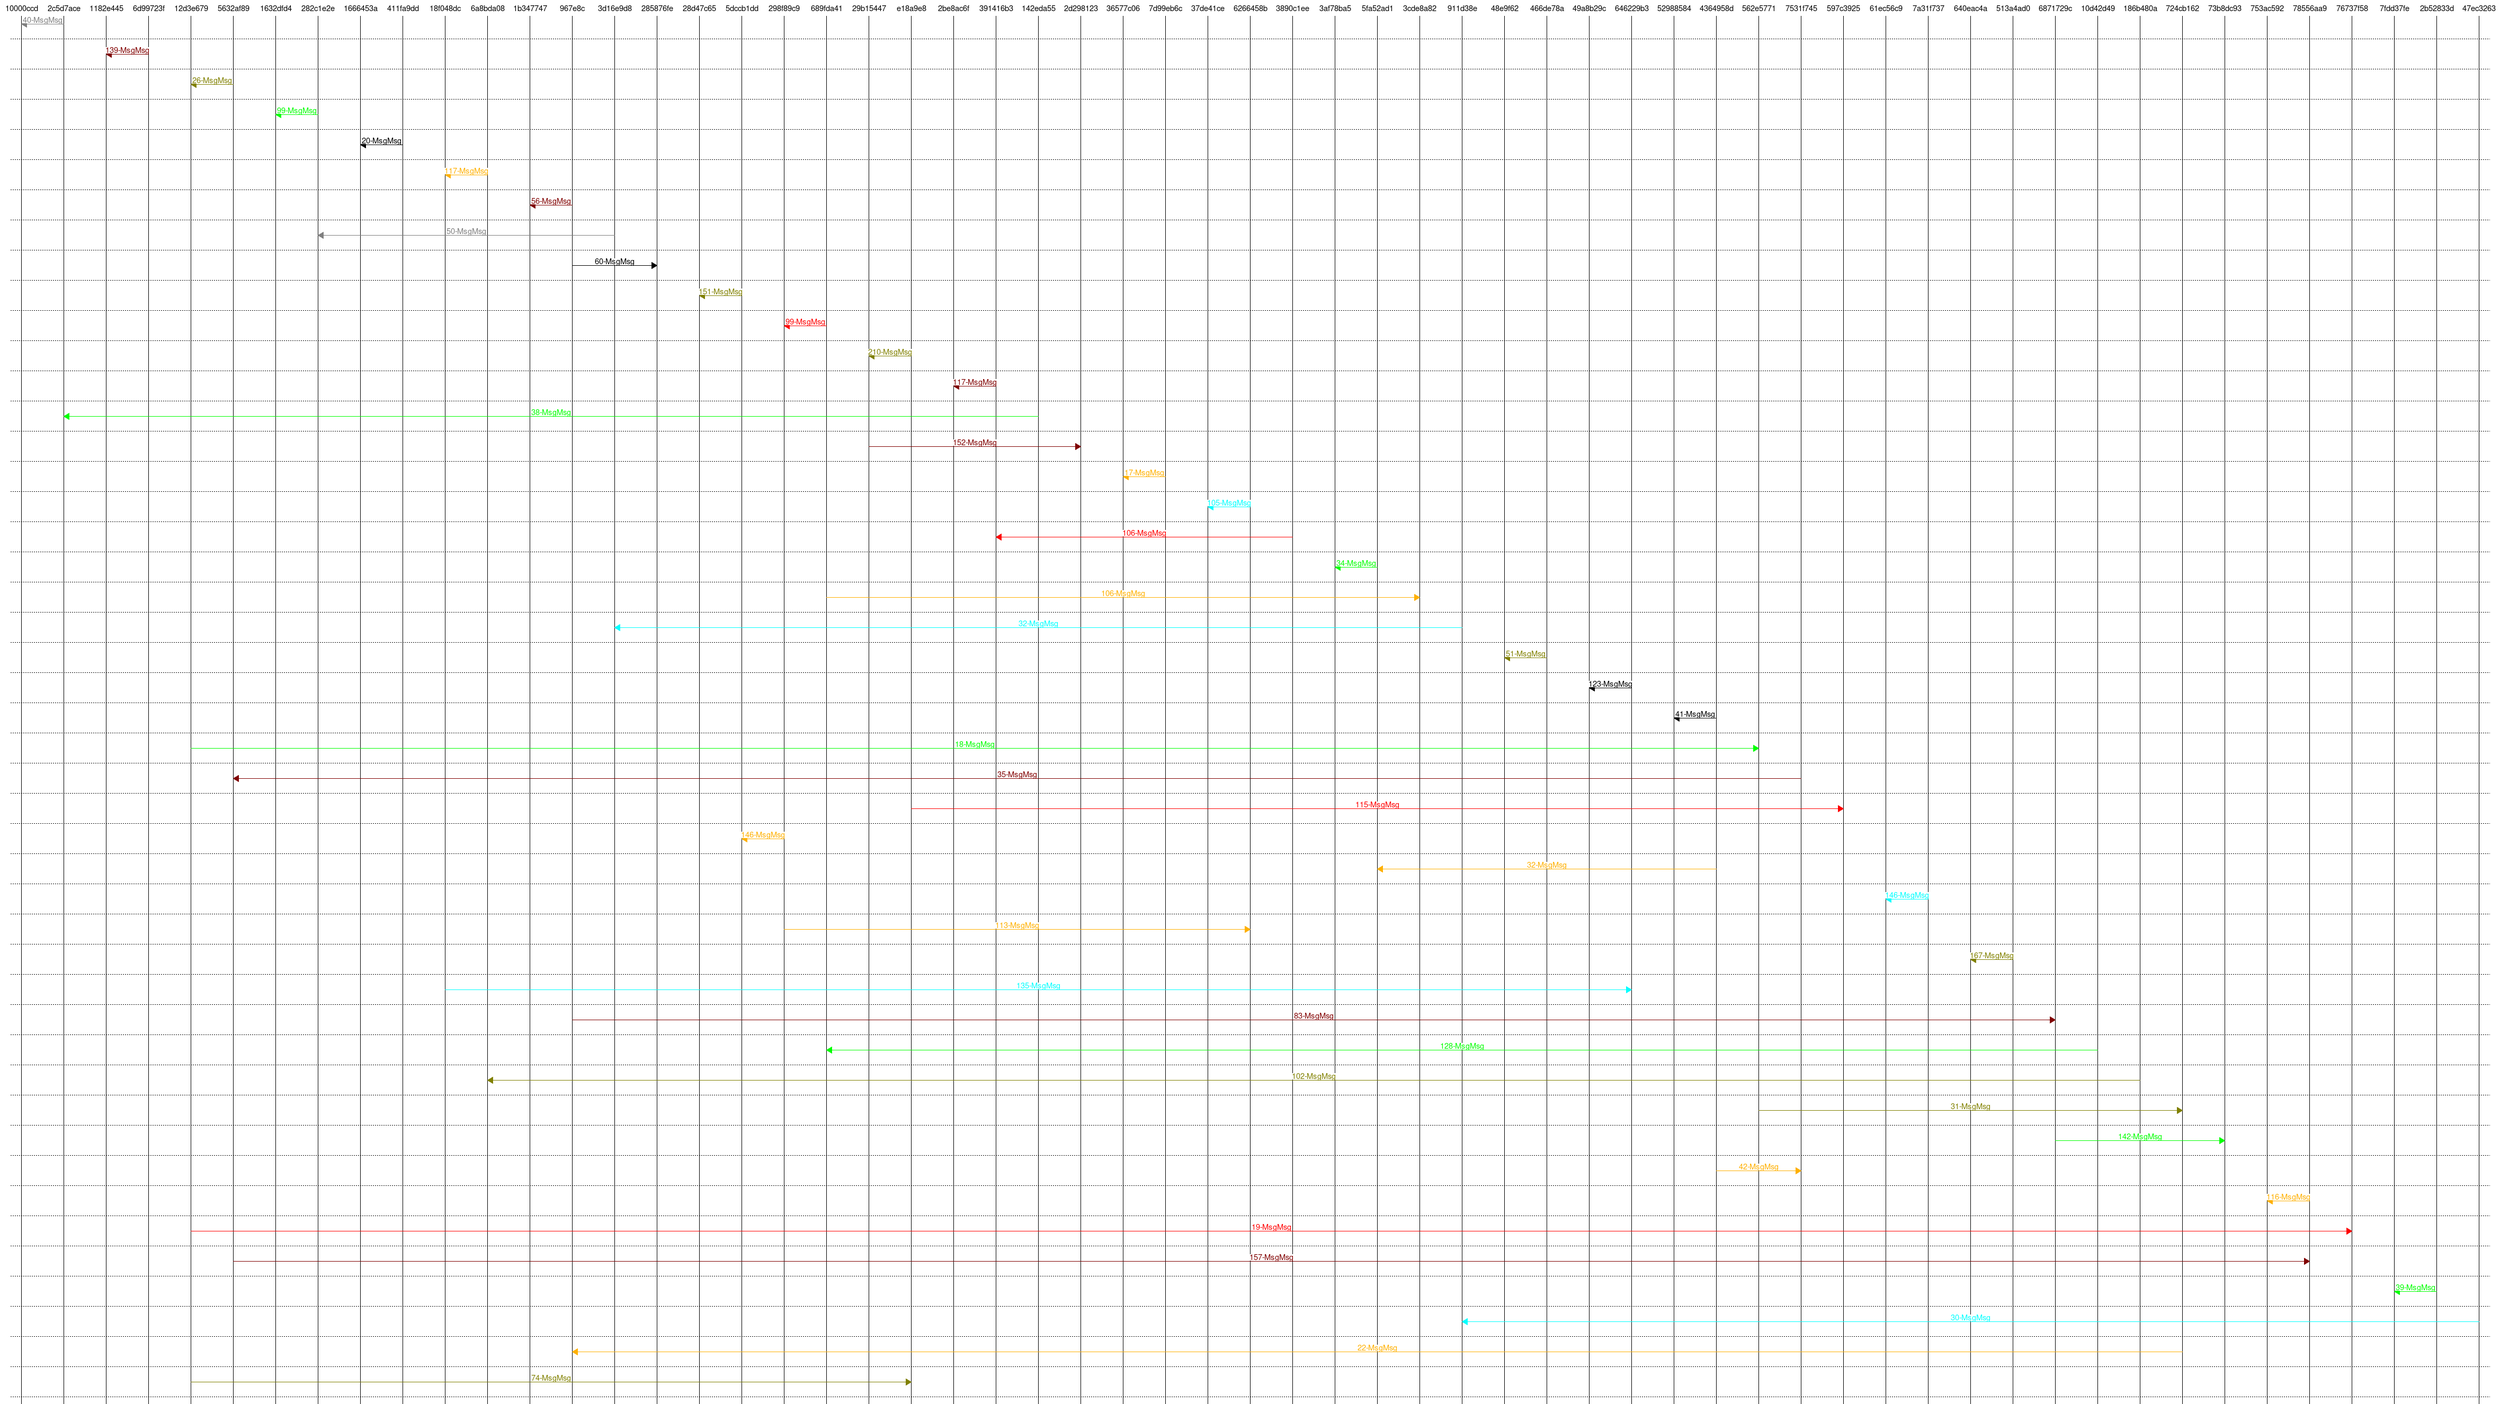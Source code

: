 msc { 
10000ccd,2c5d7ace,1182e445,6d99723f,12d3e679,5632af89,1632dfd4,282c1e2e,1666453a,411fa9dd,18f048dc,6a8bda08,1b347747,967e8c,3d16e9d8,285876fe,28d47c65,5dccb1dd,298f89c9,689fda41,29b15447,e18a9e8,2be8ac6f,391416b3,142eda55,2d298123,36577c06,7d99eb6c,37de41ce,6266458b,3890c1ee,3af78ba5,5fa52ad1,3cde8a82,911d38e,48e9f62,466de78a,49a8b29c,646229b3,52988584,4364958d,562e5771,7531f745,597c3925,61ec56c9,7a31f737,640eac4a,513a4ad0,6871729c,10d42d49,186b480a,724cb162,73b8dc93,753ac592,78556aa9,76737f58,7fdd37fe,2b52833d,47ec3263;

2c5d7ace=>10000ccd [label="40-MsgMsg", textcolor="gray", linecolor="gray"];
---;
6d99723f=>1182e445 [label="139-MsgMsg", textcolor="maroon", linecolor="maroon"];
---;
5632af89=>12d3e679 [label="26-MsgMsg", textcolor="olive", linecolor="olive"];
---;
282c1e2e=>1632dfd4 [label="99-MsgMsg", textcolor="green", linecolor="green"];
---;
411fa9dd=>1666453a [label="20-MsgMsg", textcolor="black", linecolor="black"];
---;
6a8bda08=>18f048dc [label="117-MsgMsg", textcolor="orange", linecolor="orange"];
---;
967e8c=>1b347747 [label="56-MsgMsg", textcolor="maroon", linecolor="maroon"];
---;
3d16e9d8=>282c1e2e [label="50-MsgMsg", textcolor="gray", linecolor="gray"];
---;
967e8c=>285876fe [label="60-MsgMsg", textcolor="black", linecolor="black"];
---;
5dccb1dd=>28d47c65 [label="151-MsgMsg", textcolor="olive", linecolor="olive"];
---;
689fda41=>298f89c9 [label="99-MsgMsg", textcolor="red", linecolor="red"];
---;
e18a9e8=>29b15447 [label="210-MsgMsg", textcolor="olive", linecolor="olive"];
---;
391416b3=>2be8ac6f [label="117-MsgMsg", textcolor="maroon", linecolor="maroon"];
---;
142eda55=>2c5d7ace [label="38-MsgMsg", textcolor="green", linecolor="green"];
---;
29b15447=>2d298123 [label="152-MsgMsg", textcolor="maroon", linecolor="maroon"];
---;
7d99eb6c=>36577c06 [label="17-MsgMsg", textcolor="orange", linecolor="orange"];
---;
6266458b=>37de41ce [label="105-MsgMsg", textcolor="aqua", linecolor="aqua"];
---;
3890c1ee=>391416b3 [label="106-MsgMsg", textcolor="red", linecolor="red"];
---;
5fa52ad1=>3af78ba5 [label="34-MsgMsg", textcolor="green", linecolor="green"];
---;
689fda41=>3cde8a82 [label="106-MsgMsg", textcolor="orange", linecolor="orange"];
---;
911d38e=>3d16e9d8 [label="32-MsgMsg", textcolor="aqua", linecolor="aqua"];
---;
466de78a=>48e9f62 [label="51-MsgMsg", textcolor="olive", linecolor="olive"];
---;
646229b3=>49a8b29c [label="123-MsgMsg", textcolor="black", linecolor="black"];
---;
4364958d=>52988584 [label="41-MsgMsg", textcolor="black", linecolor="black"];
---;
12d3e679=>562e5771 [label="18-MsgMsg", textcolor="green", linecolor="green"];
---;
7531f745=>5632af89 [label="35-MsgMsg", textcolor="maroon", linecolor="maroon"];
---;
e18a9e8=>597c3925 [label="115-MsgMsg", textcolor="red", linecolor="red"];
---;
298f89c9=>5dccb1dd [label="146-MsgMsg", textcolor="orange", linecolor="orange"];
---;
4364958d=>5fa52ad1 [label="32-MsgMsg", textcolor="orange", linecolor="orange"];
---;
7a31f737=>61ec56c9 [label="146-MsgMsg", textcolor="aqua", linecolor="aqua"];
---;
298f89c9=>6266458b [label="113-MsgMsg", textcolor="orange", linecolor="orange"];
---;
513a4ad0=>640eac4a [label="167-MsgMsg", textcolor="olive", linecolor="olive"];
---;
18f048dc=>646229b3 [label="135-MsgMsg", textcolor="aqua", linecolor="aqua"];
---;
967e8c=>6871729c [label="83-MsgMsg", textcolor="maroon", linecolor="maroon"];
---;
10d42d49=>689fda41 [label="128-MsgMsg", textcolor="green", linecolor="green"];
---;
186b480a=>6a8bda08 [label="102-MsgMsg", textcolor="olive", linecolor="olive"];
---;
562e5771=>724cb162 [label="31-MsgMsg", textcolor="olive", linecolor="olive"];
---;
6871729c=>73b8dc93 [label="142-MsgMsg", textcolor="green", linecolor="green"];
---;
4364958d=>7531f745 [label="42-MsgMsg", textcolor="orange", linecolor="orange"];
---;
78556aa9=>753ac592 [label="116-MsgMsg", textcolor="orange", linecolor="orange"];
---;
12d3e679=>76737f58 [label="19-MsgMsg", textcolor="red", linecolor="red"];
---;
5632af89=>78556aa9 [label="157-MsgMsg", textcolor="maroon", linecolor="maroon"];
---;
2b52833d=>7fdd37fe [label="39-MsgMsg", textcolor="green", linecolor="green"];
---;
47ec3263=>911d38e [label="30-MsgMsg", textcolor="aqua", linecolor="aqua"];
---;
724cb162=>967e8c [label="22-MsgMsg", textcolor="orange", linecolor="orange"];
---;
12d3e679=>e18a9e8 [label="74-MsgMsg", textcolor="olive", linecolor="olive"];
---;
}
